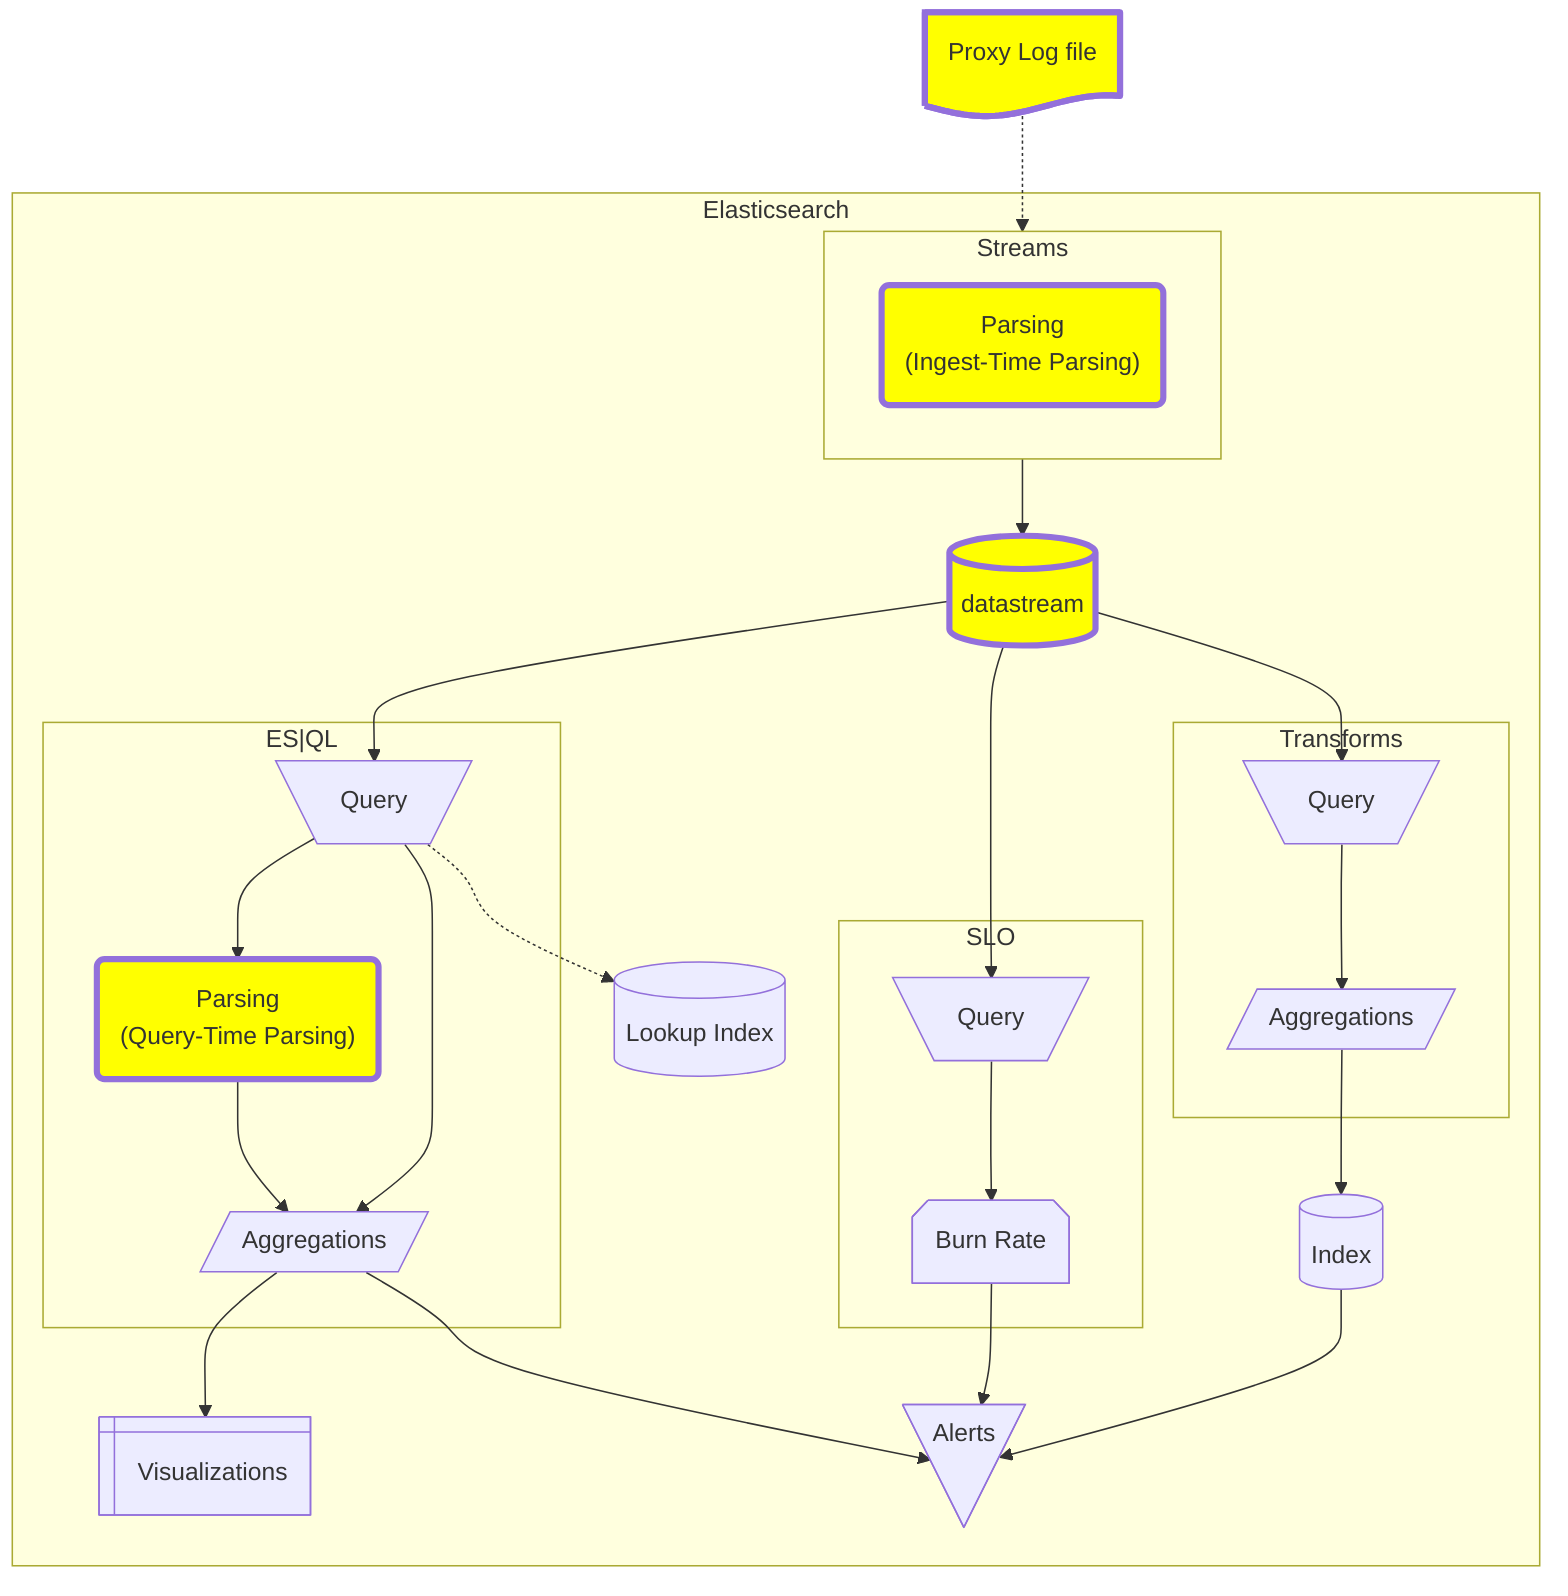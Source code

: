 flowchart TB
    style logfile fill:#ffff00,stroke-width:4px
    style datastream fill:#ffff00,stroke-width:4px

    style streams_parse fill:#ffff00,stroke-width:4px

    %% style slo_query fill:#ffff00,stroke-width:4px
    %% style slo_burn fill:#ffff00,stroke-width:4px

    %% style esql_query fill:#ffff00,stroke-width:4px
    %% style lookup_index fill:#ffff00,stroke-width:4px
    style esql_parse fill:#ffff00,stroke-width:4px
    %% style esql_agg fill:#ffff00,stroke-width:4px

    %% style transforms_query fill:#ffff00,stroke-width:4px
    %% style transforms_aggregations fill:#ffff00,stroke-width:4px
    %% style transforms_index fill:#ffff00,stroke-width:4px

    %% style alerts fill:#ffff00,stroke-width:4px
    %% style visualizations fill:#ffff00,stroke-width:4px

    subgraph elasticsearch[Elasticsearch]
        datastream@{shape: cyl}
        visualizations@{ shape: win-pane, label: "Visualizations" }
        lookup_index@{shape: cyl, label: "Lookup Index"}
        transforms_index@{shape: cyl, label: "Index"} 
        alerts@{ shape: manual-file, label: "Alerts"}
        
        subgraph streams["Streams"]
            streams_parse("Parsing<br>(Ingest-Time Parsing)")
        end

        streams --> datastream

        subgraph esql["ES|QL"]
            esql_query[\Query/]
            esql_parse("Parsing<br>(Query-Time Parsing)")
            esql_agg[/Aggregations/]
            
            esql_query --> esql_parse
            esql_parse --> esql_agg
            esql_query --> esql_agg
        end

        subgraph SLO["SLO"]
            slo_query[\Query/]
            slo_burn@{ shape: notch-pent, label: "Burn Rate" }

            slo_query --> slo_burn
        end

        subgraph Transforms
            transforms_query[\Query/]
            transforms_aggregations[/Aggregations/]

            transforms_query --> transforms_aggregations
        end

        datastream --> esql_query
        datastream --> slo_query
        datastream --> transforms_query

        esql_query -.-> lookup_index

        slo_burn --> alerts

        transforms_aggregations --> transforms_index
        transforms_index --> alerts

        esql_agg --> visualizations
        esql_agg --> alerts
    end

    logfile@{ shape: doc, label: "Proxy Log file"}
    logfile -.-> streams